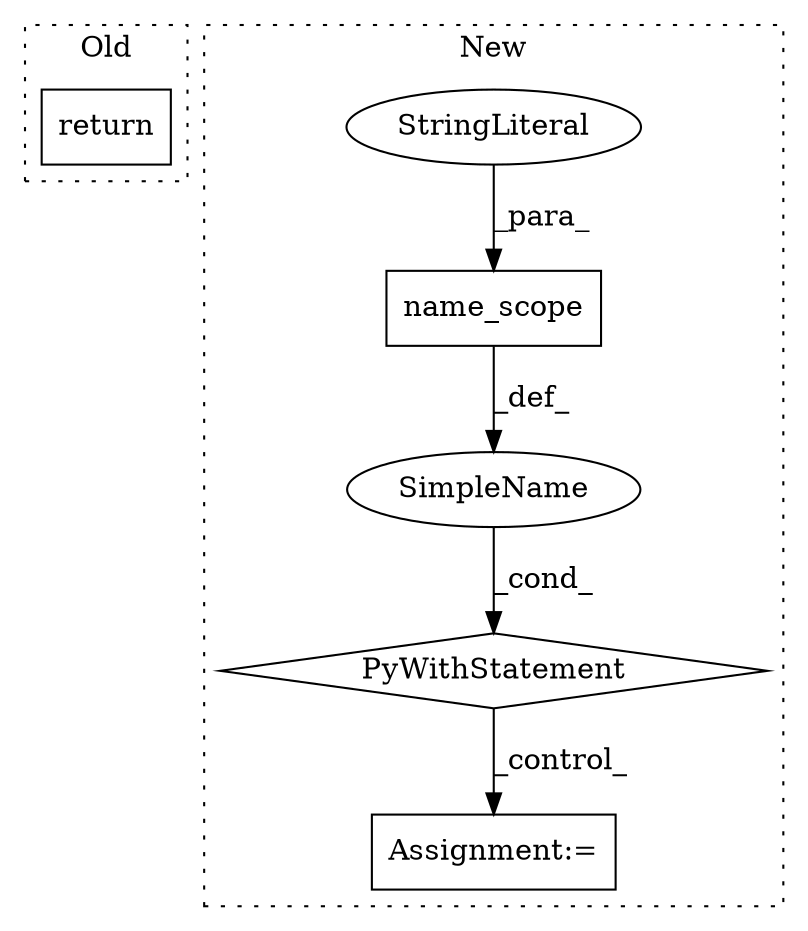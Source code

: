 digraph G {
subgraph cluster0 {
1 [label="return" a="41" s="490" l="7" shape="box"];
label = "Old";
style="dotted";
}
subgraph cluster1 {
2 [label="name_scope" a="32" s="635,663" l="11,1" shape="box"];
3 [label="PyWithStatement" a="104" s="614,664" l="10,2" shape="diamond"];
4 [label="SimpleName" a="42" s="" l="" shape="ellipse"];
5 [label="Assignment:=" a="7" s="678" l="10" shape="box"];
6 [label="StringLiteral" a="45" s="651" l="12" shape="ellipse"];
label = "New";
style="dotted";
}
2 -> 4 [label="_def_"];
3 -> 5 [label="_control_"];
4 -> 3 [label="_cond_"];
6 -> 2 [label="_para_"];
}